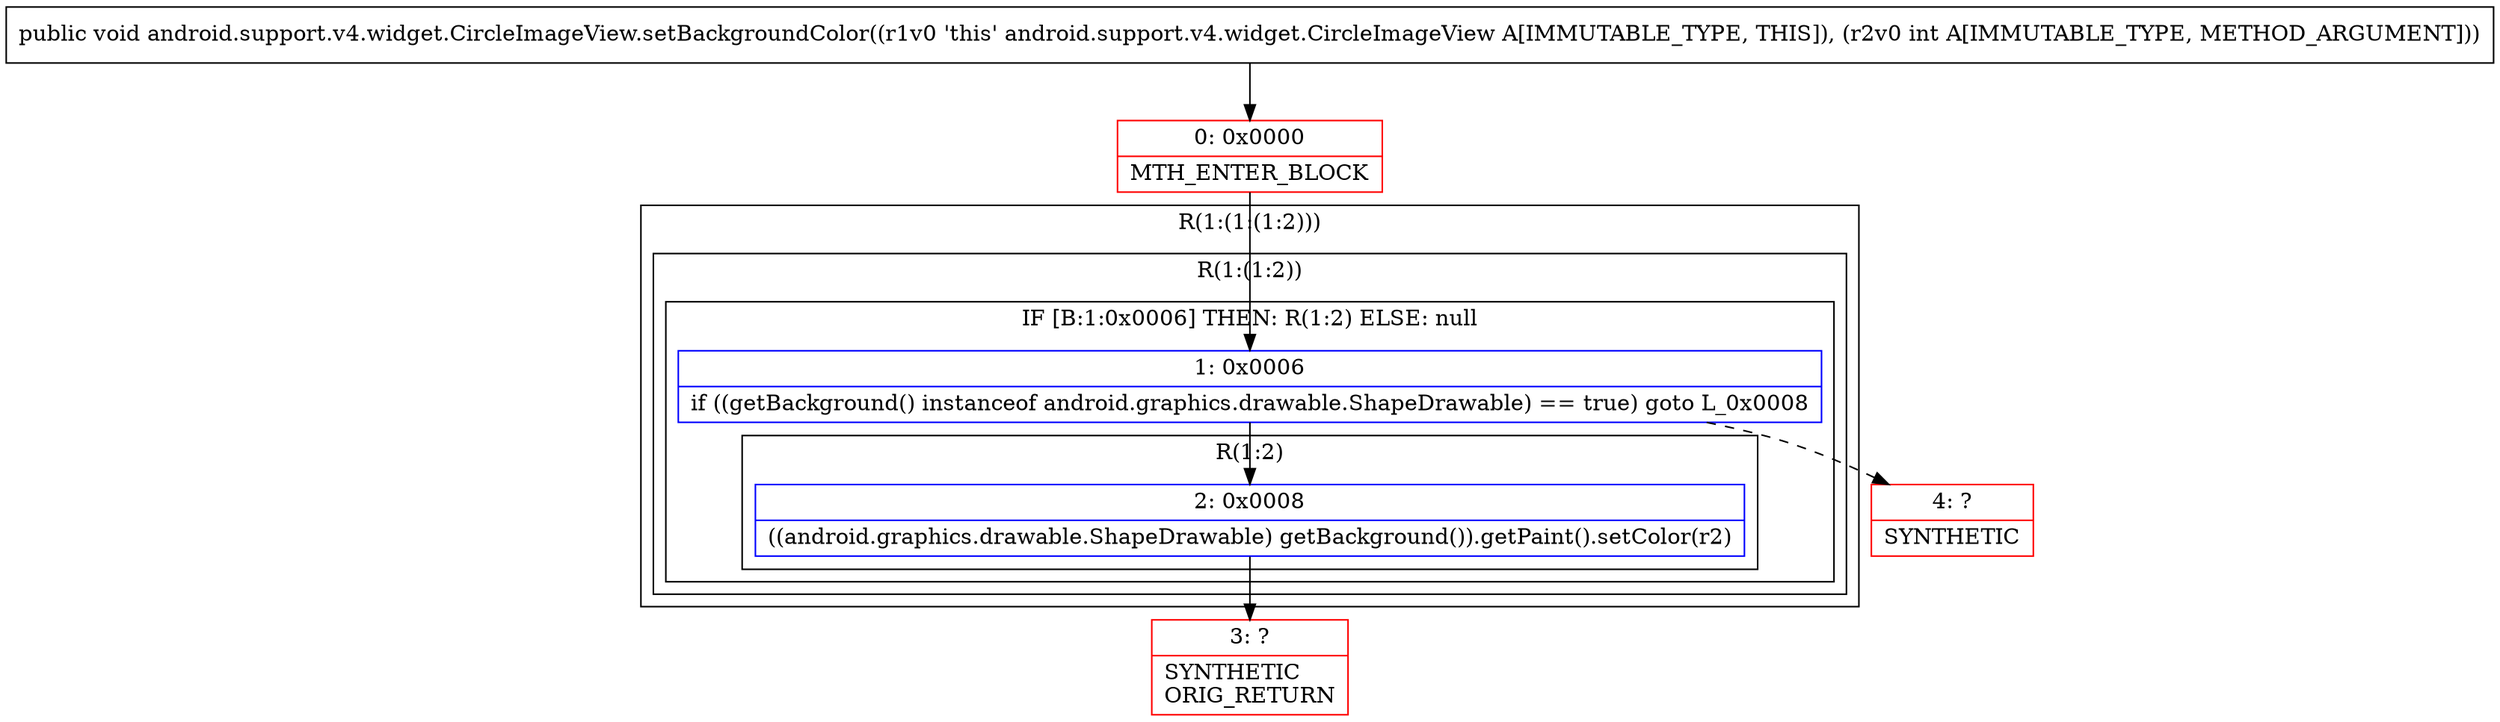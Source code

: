 digraph "CFG forandroid.support.v4.widget.CircleImageView.setBackgroundColor(I)V" {
subgraph cluster_Region_1863246344 {
label = "R(1:(1:(1:2)))";
node [shape=record,color=blue];
subgraph cluster_Region_394778031 {
label = "R(1:(1:2))";
node [shape=record,color=blue];
subgraph cluster_IfRegion_2031816216 {
label = "IF [B:1:0x0006] THEN: R(1:2) ELSE: null";
node [shape=record,color=blue];
Node_1 [shape=record,label="{1\:\ 0x0006|if ((getBackground() instanceof android.graphics.drawable.ShapeDrawable) == true) goto L_0x0008\l}"];
subgraph cluster_Region_883524260 {
label = "R(1:2)";
node [shape=record,color=blue];
Node_2 [shape=record,label="{2\:\ 0x0008|((android.graphics.drawable.ShapeDrawable) getBackground()).getPaint().setColor(r2)\l}"];
}
}
}
}
Node_0 [shape=record,color=red,label="{0\:\ 0x0000|MTH_ENTER_BLOCK\l}"];
Node_3 [shape=record,color=red,label="{3\:\ ?|SYNTHETIC\lORIG_RETURN\l}"];
Node_4 [shape=record,color=red,label="{4\:\ ?|SYNTHETIC\l}"];
MethodNode[shape=record,label="{public void android.support.v4.widget.CircleImageView.setBackgroundColor((r1v0 'this' android.support.v4.widget.CircleImageView A[IMMUTABLE_TYPE, THIS]), (r2v0 int A[IMMUTABLE_TYPE, METHOD_ARGUMENT])) }"];
MethodNode -> Node_0;
Node_1 -> Node_2;
Node_1 -> Node_4[style=dashed];
Node_2 -> Node_3;
Node_0 -> Node_1;
}

